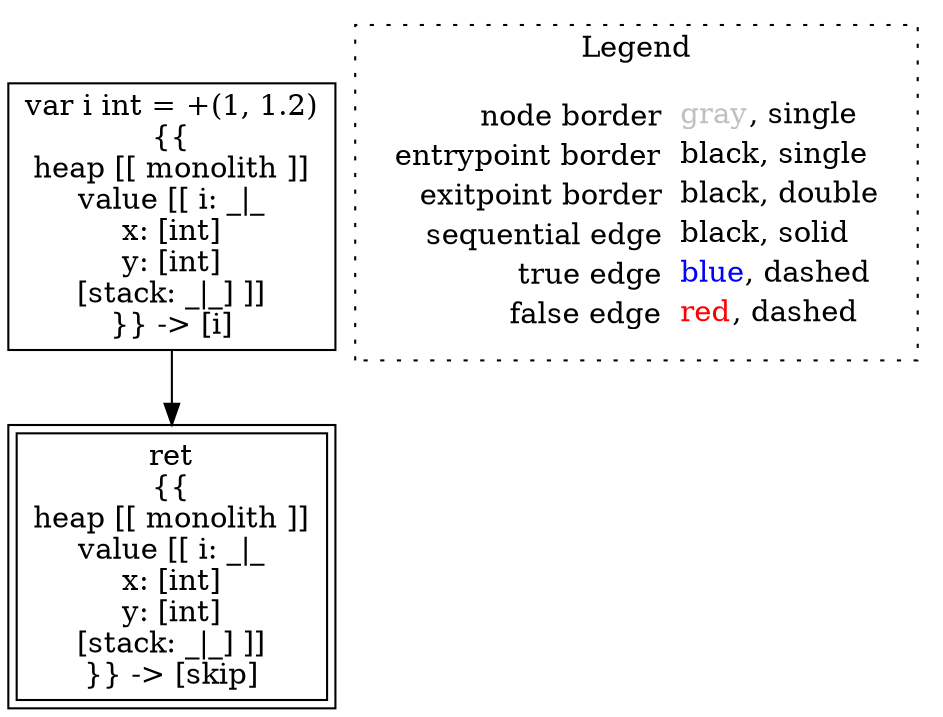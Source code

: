 digraph {
	"node0" [shape="rect",color="black",label=<var i int = +(1, 1.2)<BR/>{{<BR/>heap [[ monolith ]]<BR/>value [[ i: _|_<BR/>x: [int]<BR/>y: [int]<BR/>[stack: _|_] ]]<BR/>}} -&gt; [i]>];
	"node1" [shape="rect",color="black",peripheries="2",label=<ret<BR/>{{<BR/>heap [[ monolith ]]<BR/>value [[ i: _|_<BR/>x: [int]<BR/>y: [int]<BR/>[stack: _|_] ]]<BR/>}} -&gt; [skip]>];
	"node0" -> "node1" [color="black"];
subgraph cluster_legend {
	label="Legend";
	style=dotted;
	node [shape=plaintext];
	"legend" [label=<<table border="0" cellpadding="2" cellspacing="0" cellborder="0"><tr><td align="right">node border&nbsp;</td><td align="left"><font color="gray">gray</font>, single</td></tr><tr><td align="right">entrypoint border&nbsp;</td><td align="left"><font color="black">black</font>, single</td></tr><tr><td align="right">exitpoint border&nbsp;</td><td align="left"><font color="black">black</font>, double</td></tr><tr><td align="right">sequential edge&nbsp;</td><td align="left"><font color="black">black</font>, solid</td></tr><tr><td align="right">true edge&nbsp;</td><td align="left"><font color="blue">blue</font>, dashed</td></tr><tr><td align="right">false edge&nbsp;</td><td align="left"><font color="red">red</font>, dashed</td></tr></table>>];
}

}
